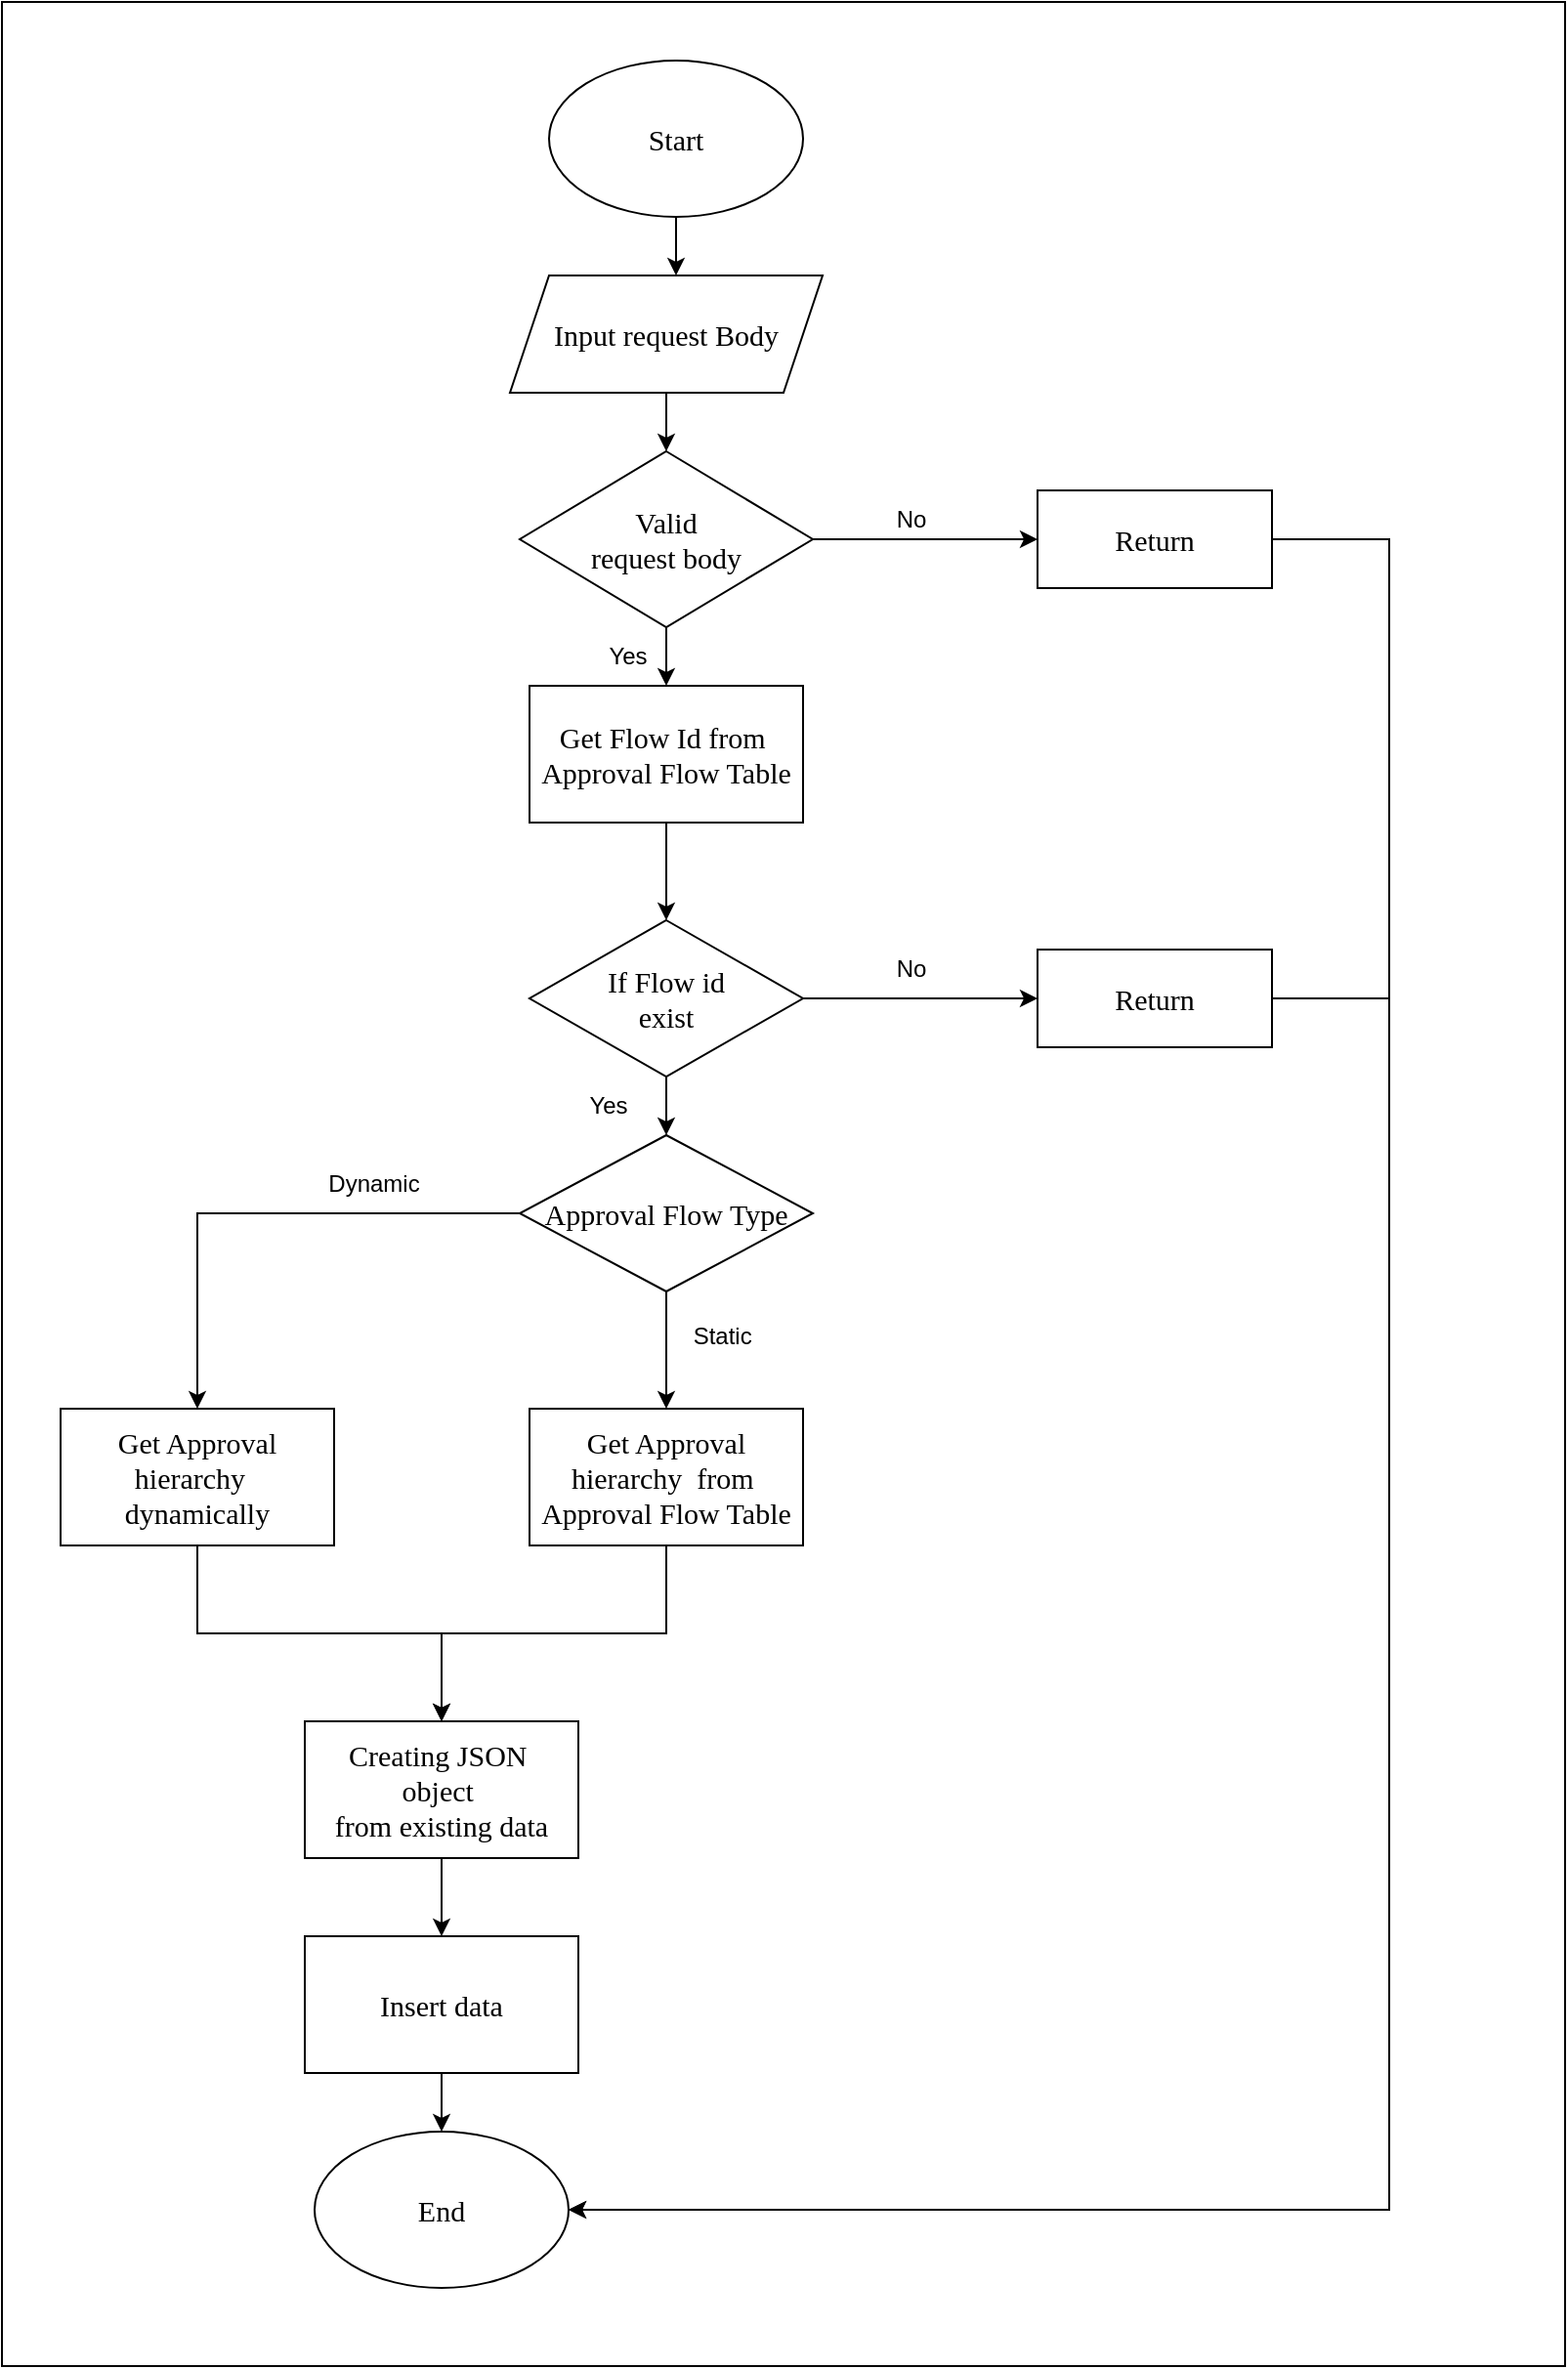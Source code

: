 <mxfile version="22.1.11" type="device">
  <diagram name="Page-1" id="QSxSEcef5AFu9INZKdUs">
    <mxGraphModel dx="1760" dy="936" grid="1" gridSize="10" guides="1" tooltips="1" connect="1" arrows="1" fold="1" page="1" pageScale="1" pageWidth="850" pageHeight="1100" math="0" shadow="0">
      <root>
        <mxCell id="0" />
        <mxCell id="1" parent="0" />
        <mxCell id="lfvt54emDJ42RaypE45g-49" value="" style="rounded=0;whiteSpace=wrap;html=1;" vertex="1" parent="1">
          <mxGeometry x="80" y="20" width="800" height="1210" as="geometry" />
        </mxCell>
        <mxCell id="lfvt54emDJ42RaypE45g-5" value="" style="edgeStyle=orthogonalEdgeStyle;rounded=0;orthogonalLoop=1;jettySize=auto;html=1;" edge="1" parent="1" source="lfvt54emDJ42RaypE45g-1" target="lfvt54emDJ42RaypE45g-2">
          <mxGeometry relative="1" as="geometry">
            <Array as="points">
              <mxPoint x="425" y="160" />
              <mxPoint x="425" y="160" />
            </Array>
          </mxGeometry>
        </mxCell>
        <mxCell id="lfvt54emDJ42RaypE45g-1" value="&lt;font style=&quot;font-size: 15px;&quot; face=&quot;Times New Roman&quot;&gt;Start&lt;/font&gt;" style="ellipse;whiteSpace=wrap;html=1;align=center;" vertex="1" parent="1">
          <mxGeometry x="360" y="50" width="130" height="80" as="geometry" />
        </mxCell>
        <mxCell id="lfvt54emDJ42RaypE45g-6" value="" style="edgeStyle=orthogonalEdgeStyle;rounded=0;orthogonalLoop=1;jettySize=auto;html=1;" edge="1" parent="1" source="lfvt54emDJ42RaypE45g-2" target="lfvt54emDJ42RaypE45g-3">
          <mxGeometry relative="1" as="geometry" />
        </mxCell>
        <mxCell id="lfvt54emDJ42RaypE45g-2" value="&lt;font face=&quot;Times New Roman&quot; style=&quot;font-size: 15px;&quot;&gt;Input request Body&lt;/font&gt;" style="shape=parallelogram;perimeter=parallelogramPerimeter;whiteSpace=wrap;html=1;fixedSize=1;" vertex="1" parent="1">
          <mxGeometry x="340" y="160" width="160" height="60" as="geometry" />
        </mxCell>
        <mxCell id="lfvt54emDJ42RaypE45g-13" value="" style="edgeStyle=orthogonalEdgeStyle;rounded=0;orthogonalLoop=1;jettySize=auto;html=1;" edge="1" parent="1" source="lfvt54emDJ42RaypE45g-3">
          <mxGeometry relative="1" as="geometry">
            <mxPoint x="420" y="370" as="targetPoint" />
          </mxGeometry>
        </mxCell>
        <mxCell id="lfvt54emDJ42RaypE45g-18" style="edgeStyle=orthogonalEdgeStyle;rounded=0;orthogonalLoop=1;jettySize=auto;html=1;entryX=0;entryY=0.5;entryDx=0;entryDy=0;" edge="1" parent="1" source="lfvt54emDJ42RaypE45g-3" target="lfvt54emDJ42RaypE45g-9">
          <mxGeometry relative="1" as="geometry" />
        </mxCell>
        <mxCell id="lfvt54emDJ42RaypE45g-3" value="&lt;font style=&quot;font-size: 15px;&quot; face=&quot;Times New Roman&quot;&gt;Valid&lt;br&gt;request body&lt;/font&gt;" style="rhombus;whiteSpace=wrap;html=1;" vertex="1" parent="1">
          <mxGeometry x="345" y="250" width="150" height="90" as="geometry" />
        </mxCell>
        <mxCell id="lfvt54emDJ42RaypE45g-9" value="&lt;font face=&quot;Times New Roman&quot; style=&quot;font-size: 15px;&quot;&gt;Return&lt;/font&gt;" style="rounded=0;whiteSpace=wrap;html=1;" vertex="1" parent="1">
          <mxGeometry x="610" y="270" width="120" height="50" as="geometry" />
        </mxCell>
        <mxCell id="lfvt54emDJ42RaypE45g-17" style="edgeStyle=orthogonalEdgeStyle;rounded=0;orthogonalLoop=1;jettySize=auto;html=1;entryX=0.5;entryY=0;entryDx=0;entryDy=0;" edge="1" parent="1" source="lfvt54emDJ42RaypE45g-15" target="lfvt54emDJ42RaypE45g-16">
          <mxGeometry relative="1" as="geometry" />
        </mxCell>
        <mxCell id="lfvt54emDJ42RaypE45g-15" value="&lt;font face=&quot;Times New Roman&quot; style=&quot;font-size: 15px;&quot;&gt;Get Flow Id from&amp;nbsp;&lt;br&gt;Approval Flow Table&lt;/font&gt;" style="rounded=0;whiteSpace=wrap;html=1;" vertex="1" parent="1">
          <mxGeometry x="350" y="370" width="140" height="70" as="geometry" />
        </mxCell>
        <mxCell id="lfvt54emDJ42RaypE45g-20" style="edgeStyle=orthogonalEdgeStyle;rounded=0;orthogonalLoop=1;jettySize=auto;html=1;entryX=0;entryY=0.5;entryDx=0;entryDy=0;" edge="1" parent="1" source="lfvt54emDJ42RaypE45g-16" target="lfvt54emDJ42RaypE45g-19">
          <mxGeometry relative="1" as="geometry" />
        </mxCell>
        <mxCell id="lfvt54emDJ42RaypE45g-24" value="" style="edgeStyle=orthogonalEdgeStyle;rounded=0;orthogonalLoop=1;jettySize=auto;html=1;" edge="1" parent="1" source="lfvt54emDJ42RaypE45g-16" target="lfvt54emDJ42RaypE45g-23">
          <mxGeometry relative="1" as="geometry" />
        </mxCell>
        <mxCell id="lfvt54emDJ42RaypE45g-16" value="&lt;font face=&quot;Times New Roman&quot; style=&quot;font-size: 15px;&quot;&gt;If Flow id &lt;br&gt;exist&lt;/font&gt;" style="rhombus;whiteSpace=wrap;html=1;" vertex="1" parent="1">
          <mxGeometry x="350" y="490" width="140" height="80" as="geometry" />
        </mxCell>
        <mxCell id="lfvt54emDJ42RaypE45g-48" style="edgeStyle=orthogonalEdgeStyle;rounded=0;orthogonalLoop=1;jettySize=auto;html=1;exitX=1;exitY=0.5;exitDx=0;exitDy=0;" edge="1" parent="1" target="lfvt54emDJ42RaypE45g-43">
          <mxGeometry relative="1" as="geometry">
            <mxPoint x="370" y="1130" as="targetPoint" />
            <mxPoint x="730" y="530" as="sourcePoint" />
            <Array as="points">
              <mxPoint x="790" y="530" />
              <mxPoint x="790" y="1150" />
            </Array>
          </mxGeometry>
        </mxCell>
        <mxCell id="lfvt54emDJ42RaypE45g-19" value="&lt;font face=&quot;Times New Roman&quot; style=&quot;font-size: 15px;&quot;&gt;Return&lt;/font&gt;" style="rounded=0;whiteSpace=wrap;html=1;" vertex="1" parent="1">
          <mxGeometry x="610" y="505" width="120" height="50" as="geometry" />
        </mxCell>
        <mxCell id="lfvt54emDJ42RaypE45g-40" style="edgeStyle=orthogonalEdgeStyle;rounded=0;orthogonalLoop=1;jettySize=auto;html=1;entryX=0.5;entryY=0;entryDx=0;entryDy=0;" edge="1" parent="1" source="lfvt54emDJ42RaypE45g-22" target="lfvt54emDJ42RaypE45g-36">
          <mxGeometry relative="1" as="geometry" />
        </mxCell>
        <mxCell id="lfvt54emDJ42RaypE45g-22" value="&lt;font face=&quot;Times New Roman&quot; style=&quot;font-size: 15px;&quot;&gt;Get Approval hierarchy&amp;nbsp; from&amp;nbsp;&lt;br&gt;Approval Flow Table&lt;/font&gt;" style="rounded=0;whiteSpace=wrap;html=1;" vertex="1" parent="1">
          <mxGeometry x="350" y="740" width="140" height="70" as="geometry" />
        </mxCell>
        <mxCell id="lfvt54emDJ42RaypE45g-25" style="edgeStyle=orthogonalEdgeStyle;rounded=0;orthogonalLoop=1;jettySize=auto;html=1;" edge="1" parent="1" source="lfvt54emDJ42RaypE45g-23" target="lfvt54emDJ42RaypE45g-22">
          <mxGeometry relative="1" as="geometry" />
        </mxCell>
        <mxCell id="lfvt54emDJ42RaypE45g-29" style="edgeStyle=orthogonalEdgeStyle;rounded=0;orthogonalLoop=1;jettySize=auto;html=1;entryX=0.5;entryY=0;entryDx=0;entryDy=0;" edge="1" parent="1" source="lfvt54emDJ42RaypE45g-23" target="lfvt54emDJ42RaypE45g-28">
          <mxGeometry relative="1" as="geometry" />
        </mxCell>
        <mxCell id="lfvt54emDJ42RaypE45g-23" value="&lt;font face=&quot;Times New Roman&quot;&gt;&lt;span style=&quot;font-size: 15px;&quot;&gt;Approval Flow Type&lt;/span&gt;&lt;/font&gt;" style="rhombus;whiteSpace=wrap;html=1;" vertex="1" parent="1">
          <mxGeometry x="345" y="600" width="150" height="80" as="geometry" />
        </mxCell>
        <mxCell id="lfvt54emDJ42RaypE45g-26" value="Static&amp;nbsp;" style="text;html=1;align=center;verticalAlign=middle;resizable=0;points=[];autosize=1;strokeColor=none;fillColor=none;" vertex="1" parent="1">
          <mxGeometry x="420" y="688" width="60" height="30" as="geometry" />
        </mxCell>
        <mxCell id="lfvt54emDJ42RaypE45g-39" style="edgeStyle=orthogonalEdgeStyle;rounded=0;orthogonalLoop=1;jettySize=auto;html=1;" edge="1" parent="1" source="lfvt54emDJ42RaypE45g-28" target="lfvt54emDJ42RaypE45g-36">
          <mxGeometry relative="1" as="geometry" />
        </mxCell>
        <mxCell id="lfvt54emDJ42RaypE45g-28" value="&lt;font face=&quot;Times New Roman&quot; style=&quot;font-size: 15px;&quot;&gt;Get Approval hierarchy&amp;nbsp;&amp;nbsp;&lt;br&gt;dynamically&lt;br&gt;&lt;/font&gt;" style="rounded=0;whiteSpace=wrap;html=1;" vertex="1" parent="1">
          <mxGeometry x="110" y="740" width="140" height="70" as="geometry" />
        </mxCell>
        <mxCell id="lfvt54emDJ42RaypE45g-30" value="Dynamic" style="text;html=1;align=center;verticalAlign=middle;resizable=0;points=[];autosize=1;strokeColor=none;fillColor=none;" vertex="1" parent="1">
          <mxGeometry x="235" y="610" width="70" height="30" as="geometry" />
        </mxCell>
        <mxCell id="lfvt54emDJ42RaypE45g-31" value="No" style="text;html=1;align=center;verticalAlign=middle;resizable=0;points=[];autosize=1;strokeColor=none;fillColor=none;" vertex="1" parent="1">
          <mxGeometry x="525" y="500" width="40" height="30" as="geometry" />
        </mxCell>
        <mxCell id="lfvt54emDJ42RaypE45g-32" value="Yes" style="text;html=1;align=center;verticalAlign=middle;resizable=0;points=[];autosize=1;strokeColor=none;fillColor=none;" vertex="1" parent="1">
          <mxGeometry x="370" y="570" width="40" height="30" as="geometry" />
        </mxCell>
        <mxCell id="lfvt54emDJ42RaypE45g-33" value="No" style="text;html=1;align=center;verticalAlign=middle;resizable=0;points=[];autosize=1;strokeColor=none;fillColor=none;" vertex="1" parent="1">
          <mxGeometry x="525" y="270" width="40" height="30" as="geometry" />
        </mxCell>
        <mxCell id="lfvt54emDJ42RaypE45g-34" value="Yes" style="text;html=1;align=center;verticalAlign=middle;resizable=0;points=[];autosize=1;strokeColor=none;fillColor=none;" vertex="1" parent="1">
          <mxGeometry x="380" y="340" width="40" height="30" as="geometry" />
        </mxCell>
        <mxCell id="lfvt54emDJ42RaypE45g-41" style="edgeStyle=orthogonalEdgeStyle;rounded=0;orthogonalLoop=1;jettySize=auto;html=1;entryX=0.5;entryY=0;entryDx=0;entryDy=0;" edge="1" parent="1" source="lfvt54emDJ42RaypE45g-36" target="lfvt54emDJ42RaypE45g-38">
          <mxGeometry relative="1" as="geometry" />
        </mxCell>
        <mxCell id="lfvt54emDJ42RaypE45g-36" value="&lt;font face=&quot;Times New Roman&quot;&gt;&lt;span style=&quot;font-size: 15px;&quot;&gt;Creating JSON&amp;nbsp; object&amp;nbsp;&lt;br&gt;from existing data&lt;br&gt;&lt;/span&gt;&lt;/font&gt;" style="rounded=0;whiteSpace=wrap;html=1;" vertex="1" parent="1">
          <mxGeometry x="235" y="900" width="140" height="70" as="geometry" />
        </mxCell>
        <mxCell id="lfvt54emDJ42RaypE45g-44" style="edgeStyle=orthogonalEdgeStyle;rounded=0;orthogonalLoop=1;jettySize=auto;html=1;entryX=0.5;entryY=0;entryDx=0;entryDy=0;" edge="1" parent="1" source="lfvt54emDJ42RaypE45g-38" target="lfvt54emDJ42RaypE45g-43">
          <mxGeometry relative="1" as="geometry" />
        </mxCell>
        <mxCell id="lfvt54emDJ42RaypE45g-38" value="&lt;font face=&quot;Times New Roman&quot;&gt;&lt;span style=&quot;font-size: 15px;&quot;&gt;Insert data&lt;/span&gt;&lt;/font&gt;" style="rounded=0;whiteSpace=wrap;html=1;" vertex="1" parent="1">
          <mxGeometry x="235" y="1010" width="140" height="70" as="geometry" />
        </mxCell>
        <mxCell id="lfvt54emDJ42RaypE45g-43" value="&lt;font face=&quot;Times New Roman&quot;&gt;&lt;span style=&quot;font-size: 15px;&quot;&gt;End&lt;/span&gt;&lt;/font&gt;" style="ellipse;whiteSpace=wrap;html=1;align=center;" vertex="1" parent="1">
          <mxGeometry x="240" y="1110" width="130" height="80" as="geometry" />
        </mxCell>
        <mxCell id="lfvt54emDJ42RaypE45g-47" value="" style="endArrow=classic;html=1;rounded=0;entryX=1;entryY=0.5;entryDx=0;entryDy=0;exitX=1;exitY=0.5;exitDx=0;exitDy=0;" edge="1" parent="1" source="lfvt54emDJ42RaypE45g-9" target="lfvt54emDJ42RaypE45g-43">
          <mxGeometry width="50" height="50" relative="1" as="geometry">
            <mxPoint x="730" y="220" as="sourcePoint" />
            <mxPoint x="540" y="980" as="targetPoint" />
            <Array as="points">
              <mxPoint x="790" y="295" />
              <mxPoint x="790" y="1150" />
            </Array>
          </mxGeometry>
        </mxCell>
      </root>
    </mxGraphModel>
  </diagram>
</mxfile>
